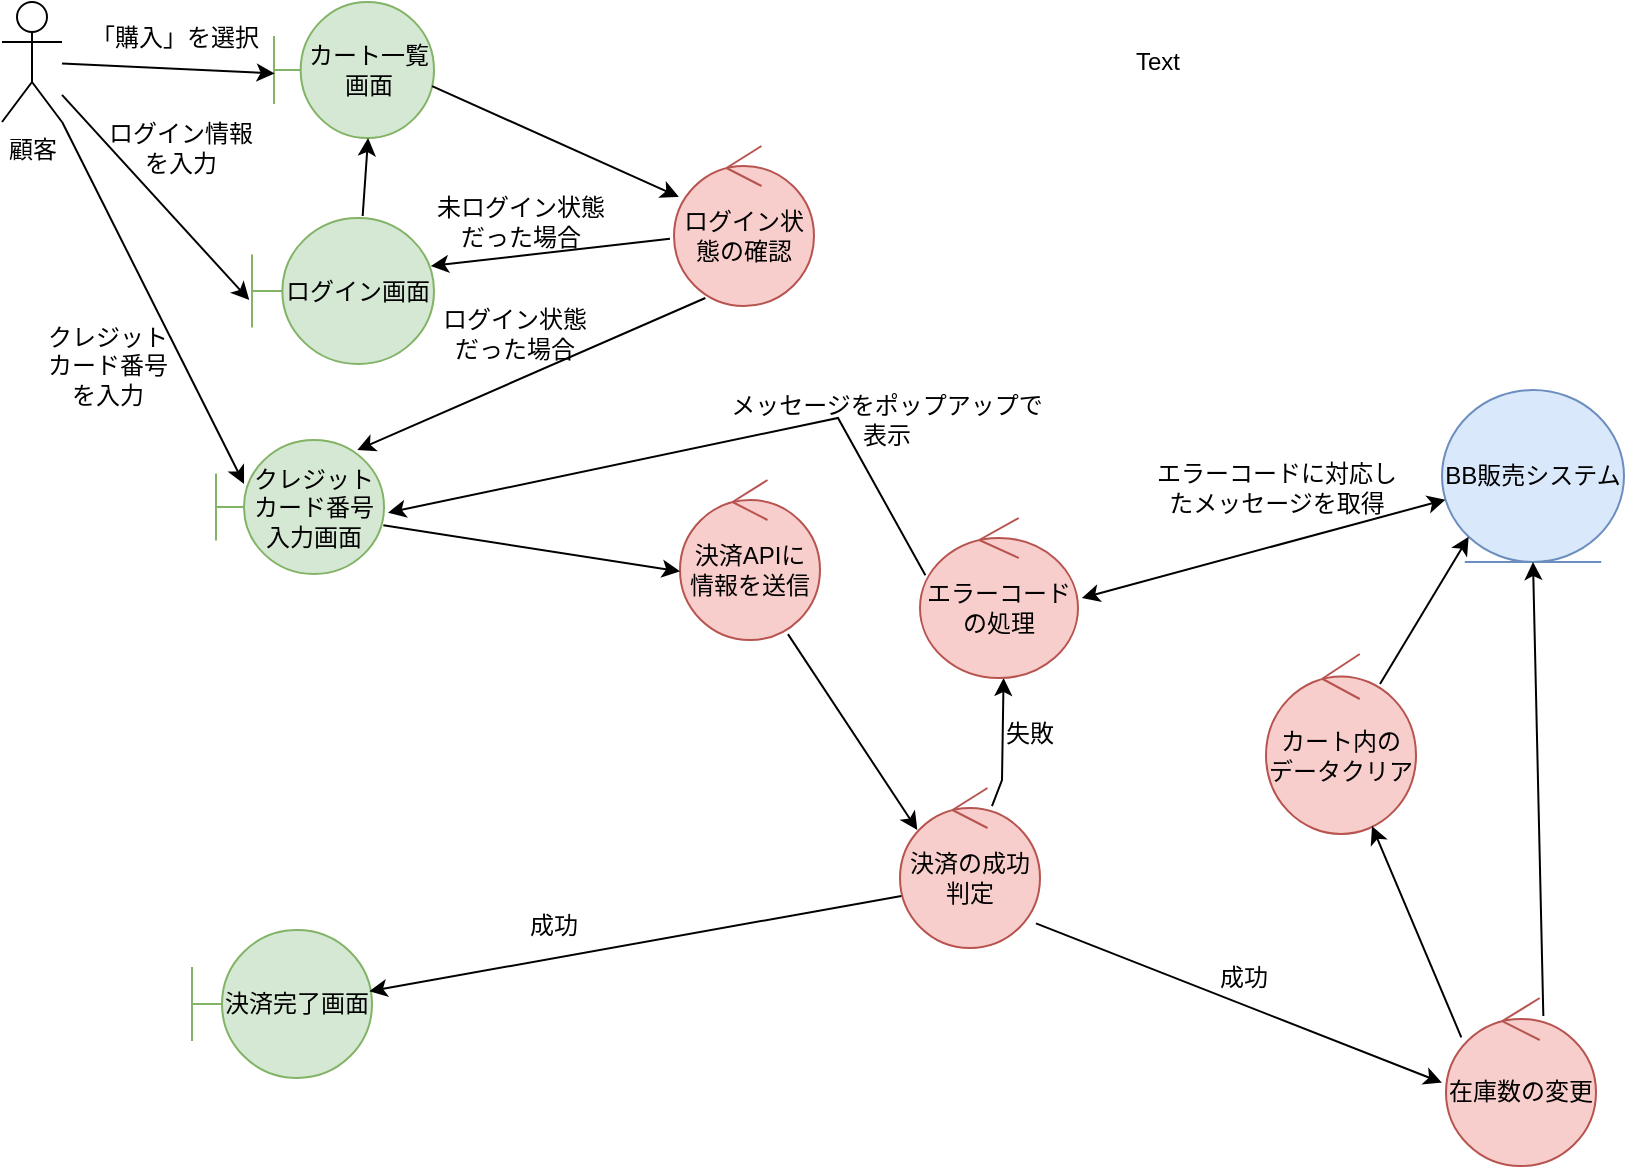 <mxfile>
    <diagram name="ページ1" id="lOJqmfj-AF2IGyaFZty9">
        <mxGraphModel dx="816" dy="419" grid="0" gridSize="10" guides="1" tooltips="1" connect="1" arrows="1" fold="1" page="1" pageScale="1" pageWidth="827" pageHeight="1169" math="0" shadow="0">
            <root>
                <mxCell id="0"/>
                <mxCell id="1" parent="0"/>
                <mxCell id="XFLWg0oDXKJBOEz6R7yy-1" value="顧客" style="shape=umlActor;verticalLabelPosition=bottom;verticalAlign=top;html=1;outlineConnect=0;" parent="1" vertex="1">
                    <mxGeometry x="71" y="61" width="30" height="60" as="geometry"/>
                </mxCell>
                <mxCell id="XFLWg0oDXKJBOEz6R7yy-2" value="カート一覧画面" style="shape=umlBoundary;whiteSpace=wrap;html=1;fillColor=#d5e8d4;strokeColor=#82b366;" parent="1" vertex="1">
                    <mxGeometry x="207" y="61" width="80" height="68" as="geometry"/>
                </mxCell>
                <mxCell id="XFLWg0oDXKJBOEz6R7yy-3" value="" style="endArrow=classic;html=1;rounded=0;entryX=0.004;entryY=0.525;entryDx=0;entryDy=0;entryPerimeter=0;" parent="1" source="XFLWg0oDXKJBOEz6R7yy-1" target="XFLWg0oDXKJBOEz6R7yy-2" edge="1">
                    <mxGeometry width="50" height="50" relative="1" as="geometry">
                        <mxPoint x="373" y="288" as="sourcePoint"/>
                        <mxPoint x="423" y="238" as="targetPoint"/>
                    </mxGeometry>
                </mxCell>
                <mxCell id="XFLWg0oDXKJBOEz6R7yy-4" value="" style="endArrow=classic;html=1;rounded=0;exitX=0.988;exitY=0.618;exitDx=0;exitDy=0;exitPerimeter=0;" parent="1" source="XFLWg0oDXKJBOEz6R7yy-2" target="XFLWg0oDXKJBOEz6R7yy-5" edge="1">
                    <mxGeometry width="50" height="50" relative="1" as="geometry">
                        <mxPoint x="373" y="288" as="sourcePoint"/>
                        <mxPoint x="441" y="131" as="targetPoint"/>
                    </mxGeometry>
                </mxCell>
                <mxCell id="XFLWg0oDXKJBOEz6R7yy-5" value="ログイン状態の確認" style="ellipse;shape=umlControl;whiteSpace=wrap;html=1;fillColor=#f8cecc;strokeColor=#b85450;" parent="1" vertex="1">
                    <mxGeometry x="407" y="133" width="70" height="80" as="geometry"/>
                </mxCell>
                <mxCell id="XFLWg0oDXKJBOEz6R7yy-7" value="" style="endArrow=classic;html=1;rounded=0;entryX=0.982;entryY=0.329;entryDx=0;entryDy=0;entryPerimeter=0;exitX=-0.029;exitY=0.579;exitDx=0;exitDy=0;exitPerimeter=0;" parent="1" source="XFLWg0oDXKJBOEz6R7yy-5" target="XFLWg0oDXKJBOEz6R7yy-10" edge="1">
                    <mxGeometry width="50" height="50" relative="1" as="geometry">
                        <mxPoint x="373" y="288" as="sourcePoint"/>
                        <mxPoint x="423" y="238" as="targetPoint"/>
                    </mxGeometry>
                </mxCell>
                <mxCell id="XFLWg0oDXKJBOEz6R7yy-8" value="「購入」を選択" style="text;html=1;align=center;verticalAlign=middle;whiteSpace=wrap;rounded=0;" parent="1" vertex="1">
                    <mxGeometry x="112" y="64" width="91" height="30" as="geometry"/>
                </mxCell>
                <mxCell id="XFLWg0oDXKJBOEz6R7yy-9" value="未ログイン状態だった場合" style="text;html=1;align=center;verticalAlign=middle;whiteSpace=wrap;rounded=0;" parent="1" vertex="1">
                    <mxGeometry x="284" y="156" width="93" height="30" as="geometry"/>
                </mxCell>
                <mxCell id="XFLWg0oDXKJBOEz6R7yy-10" value="ログイン画面" style="shape=umlBoundary;whiteSpace=wrap;html=1;fillColor=#d5e8d4;strokeColor=#82b366;" parent="1" vertex="1">
                    <mxGeometry x="196" y="169" width="91" height="73" as="geometry"/>
                </mxCell>
                <mxCell id="XFLWg0oDXKJBOEz6R7yy-11" value="" style="endArrow=classic;html=1;rounded=0;exitX=0.608;exitY=-0.014;exitDx=0;exitDy=0;exitPerimeter=0;entryX=0.588;entryY=1;entryDx=0;entryDy=0;entryPerimeter=0;" parent="1" source="XFLWg0oDXKJBOEz6R7yy-10" target="XFLWg0oDXKJBOEz6R7yy-2" edge="1">
                    <mxGeometry width="50" height="50" relative="1" as="geometry">
                        <mxPoint x="249" y="168" as="sourcePoint"/>
                        <mxPoint x="221" y="146" as="targetPoint"/>
                    </mxGeometry>
                </mxCell>
                <mxCell id="XFLWg0oDXKJBOEz6R7yy-12" value="" style="endArrow=classic;html=1;rounded=0;entryX=-0.015;entryY=0.562;entryDx=0;entryDy=0;entryPerimeter=0;" parent="1" source="XFLWg0oDXKJBOEz6R7yy-1" target="XFLWg0oDXKJBOEz6R7yy-10" edge="1">
                    <mxGeometry width="50" height="50" relative="1" as="geometry">
                        <mxPoint x="102" y="92" as="sourcePoint"/>
                        <mxPoint x="423" y="238" as="targetPoint"/>
                    </mxGeometry>
                </mxCell>
                <mxCell id="XFLWg0oDXKJBOEz6R7yy-13" value="クレジットカード番号入力画面" style="shape=umlBoundary;whiteSpace=wrap;html=1;fillColor=#d5e8d4;strokeColor=#82b366;" parent="1" vertex="1">
                    <mxGeometry x="178" y="280" width="84" height="67" as="geometry"/>
                </mxCell>
                <mxCell id="XFLWg0oDXKJBOEz6R7yy-14" value="" style="endArrow=classic;html=1;rounded=0;exitX=0.224;exitY=0.95;exitDx=0;exitDy=0;exitPerimeter=0;entryX=0.841;entryY=0.075;entryDx=0;entryDy=0;entryPerimeter=0;" parent="1" source="XFLWg0oDXKJBOEz6R7yy-5" target="XFLWg0oDXKJBOEz6R7yy-13" edge="1">
                    <mxGeometry width="50" height="50" relative="1" as="geometry">
                        <mxPoint x="373" y="288" as="sourcePoint"/>
                        <mxPoint x="423" y="238" as="targetPoint"/>
                    </mxGeometry>
                </mxCell>
                <mxCell id="XFLWg0oDXKJBOEz6R7yy-15" value="" style="endArrow=classic;html=1;rounded=0;entryX=0.167;entryY=0.328;entryDx=0;entryDy=0;entryPerimeter=0;" parent="1" source="XFLWg0oDXKJBOEz6R7yy-1" target="XFLWg0oDXKJBOEz6R7yy-13" edge="1">
                    <mxGeometry width="50" height="50" relative="1" as="geometry">
                        <mxPoint x="373" y="288" as="sourcePoint"/>
                        <mxPoint x="423" y="238" as="targetPoint"/>
                    </mxGeometry>
                </mxCell>
                <mxCell id="XFLWg0oDXKJBOEz6R7yy-16" value="ログイン状態だった場合" style="text;html=1;align=center;verticalAlign=middle;whiteSpace=wrap;rounded=0;" parent="1" vertex="1">
                    <mxGeometry x="287" y="212" width="81" height="30" as="geometry"/>
                </mxCell>
                <mxCell id="XFLWg0oDXKJBOEz6R7yy-17" value="決済APIに&lt;div&gt;情報を送信&lt;/div&gt;" style="ellipse;shape=umlControl;whiteSpace=wrap;html=1;fillColor=#f8cecc;strokeColor=#b85450;" parent="1" vertex="1">
                    <mxGeometry x="410" y="300" width="70" height="80" as="geometry"/>
                </mxCell>
                <mxCell id="XFLWg0oDXKJBOEz6R7yy-21" value="" style="endArrow=classic;html=1;rounded=0;exitX=0.996;exitY=0.637;exitDx=0;exitDy=0;exitPerimeter=0;entryX=0;entryY=0.571;entryDx=0;entryDy=0;entryPerimeter=0;" parent="1" source="XFLWg0oDXKJBOEz6R7yy-13" target="XFLWg0oDXKJBOEz6R7yy-17" edge="1">
                    <mxGeometry width="50" height="50" relative="1" as="geometry">
                        <mxPoint x="373" y="287" as="sourcePoint"/>
                        <mxPoint x="408" y="386" as="targetPoint"/>
                    </mxGeometry>
                </mxCell>
                <mxCell id="XFLWg0oDXKJBOEz6R7yy-22" value="クレジットカード番号を入力&lt;div&gt;&lt;br&gt;&lt;/div&gt;" style="text;html=1;align=center;verticalAlign=middle;whiteSpace=wrap;rounded=0;" parent="1" vertex="1">
                    <mxGeometry x="89" y="238" width="70" height="24" as="geometry"/>
                </mxCell>
                <mxCell id="XFLWg0oDXKJBOEz6R7yy-23" value="" style="endArrow=classic;html=1;rounded=0;exitX=0.771;exitY=0.963;exitDx=0;exitDy=0;exitPerimeter=0;entryX=0.124;entryY=0.263;entryDx=0;entryDy=0;entryPerimeter=0;" parent="1" source="XFLWg0oDXKJBOEz6R7yy-17" target="XFLWg0oDXKJBOEz6R7yy-24" edge="1">
                    <mxGeometry width="50" height="50" relative="1" as="geometry">
                        <mxPoint x="373" y="287" as="sourcePoint"/>
                        <mxPoint x="597" y="280" as="targetPoint"/>
                    </mxGeometry>
                </mxCell>
                <mxCell id="XFLWg0oDXKJBOEz6R7yy-24" value="決済の成功判定" style="ellipse;shape=umlControl;whiteSpace=wrap;html=1;fillColor=#f8cecc;strokeColor=#b85450;" parent="1" vertex="1">
                    <mxGeometry x="520" y="454" width="70" height="80" as="geometry"/>
                </mxCell>
                <mxCell id="XFLWg0oDXKJBOEz6R7yy-25" value="決済完了画面" style="shape=umlBoundary;whiteSpace=wrap;html=1;fillColor=#d5e8d4;strokeColor=#82b366;" parent="1" vertex="1">
                    <mxGeometry x="166" y="525" width="90" height="74" as="geometry"/>
                </mxCell>
                <mxCell id="XFLWg0oDXKJBOEz6R7yy-26" value="" style="endArrow=classic;html=1;rounded=0;exitX=0.01;exitY=0.675;exitDx=0;exitDy=0;exitPerimeter=0;entryX=0.985;entryY=0.414;entryDx=0;entryDy=0;entryPerimeter=0;" parent="1" source="XFLWg0oDXKJBOEz6R7yy-24" target="XFLWg0oDXKJBOEz6R7yy-25" edge="1">
                    <mxGeometry width="50" height="50" relative="1" as="geometry">
                        <mxPoint x="373" y="387" as="sourcePoint"/>
                        <mxPoint x="423" y="337" as="targetPoint"/>
                    </mxGeometry>
                </mxCell>
                <mxCell id="XFLWg0oDXKJBOEz6R7yy-27" value="成功" style="text;html=1;align=center;verticalAlign=middle;whiteSpace=wrap;rounded=0;" parent="1" vertex="1">
                    <mxGeometry x="308.5" y="502" width="76" height="42" as="geometry"/>
                </mxCell>
                <mxCell id="XFLWg0oDXKJBOEz6R7yy-28" value="" style="endArrow=classic;html=1;rounded=0;entryX=0.529;entryY=1;entryDx=0;entryDy=0;entryPerimeter=0;exitX=0.657;exitY=0.113;exitDx=0;exitDy=0;exitPerimeter=0;" parent="1" source="XFLWg0oDXKJBOEz6R7yy-24" target="XFLWg0oDXKJBOEz6R7yy-29" edge="1">
                    <mxGeometry width="50" height="50" relative="1" as="geometry">
                        <mxPoint x="373" y="387" as="sourcePoint"/>
                        <mxPoint x="345" y="450" as="targetPoint"/>
                        <Array as="points">
                            <mxPoint x="571" y="450"/>
                        </Array>
                    </mxGeometry>
                </mxCell>
                <mxCell id="XFLWg0oDXKJBOEz6R7yy-29" value="エラーコードの処理" style="ellipse;shape=umlControl;whiteSpace=wrap;html=1;fillColor=#f8cecc;strokeColor=#b85450;" parent="1" vertex="1">
                    <mxGeometry x="530" y="319" width="79" height="80" as="geometry"/>
                </mxCell>
                <mxCell id="XFLWg0oDXKJBOEz6R7yy-30" value="BB販売システム" style="ellipse;shape=umlEntity;whiteSpace=wrap;html=1;fillColor=#dae8fc;strokeColor=#6c8ebf;" parent="1" vertex="1">
                    <mxGeometry x="791" y="255" width="91" height="86" as="geometry"/>
                </mxCell>
                <mxCell id="XFLWg0oDXKJBOEz6R7yy-32" value="失敗" style="text;html=1;align=center;verticalAlign=middle;whiteSpace=wrap;rounded=0;" parent="1" vertex="1">
                    <mxGeometry x="555" y="412" width="60" height="30" as="geometry"/>
                </mxCell>
                <mxCell id="XFLWg0oDXKJBOEz6R7yy-33" value="エラーコードに対応したメッセージを取得" style="text;html=1;align=center;verticalAlign=middle;whiteSpace=wrap;rounded=0;" parent="1" vertex="1">
                    <mxGeometry x="643" y="289" width="131" height="30" as="geometry"/>
                </mxCell>
                <mxCell id="XFLWg0oDXKJBOEz6R7yy-35" value="" style="endArrow=classic;startArrow=classic;html=1;rounded=0;exitX=1.024;exitY=0.5;exitDx=0;exitDy=0;exitPerimeter=0;" parent="1" source="XFLWg0oDXKJBOEz6R7yy-29" target="XFLWg0oDXKJBOEz6R7yy-30" edge="1">
                    <mxGeometry width="50" height="50" relative="1" as="geometry">
                        <mxPoint x="555" y="387" as="sourcePoint"/>
                        <mxPoint x="605" y="337" as="targetPoint"/>
                    </mxGeometry>
                </mxCell>
                <mxCell id="XFLWg0oDXKJBOEz6R7yy-36" value="" style="endArrow=classic;html=1;rounded=0;exitX=0.034;exitY=0.358;exitDx=0;exitDy=0;exitPerimeter=0;entryX=1.024;entryY=0.542;entryDx=0;entryDy=0;entryPerimeter=0;" parent="1" source="XFLWg0oDXKJBOEz6R7yy-29" target="XFLWg0oDXKJBOEz6R7yy-13" edge="1">
                    <mxGeometry width="50" height="50" relative="1" as="geometry">
                        <mxPoint x="555" y="387" as="sourcePoint"/>
                        <mxPoint x="323" y="427" as="targetPoint"/>
                        <Array as="points">
                            <mxPoint x="489" y="269"/>
                        </Array>
                    </mxGeometry>
                </mxCell>
                <mxCell id="TAJ6lhDx1A0uZQImCwMc-1" value="メッセージをポップアップで表示" style="text;html=1;align=center;verticalAlign=middle;whiteSpace=wrap;rounded=0;rotation=0;" parent="1" vertex="1">
                    <mxGeometry x="430" y="255" width="167" height="30" as="geometry"/>
                </mxCell>
                <mxCell id="TAJ6lhDx1A0uZQImCwMc-3" value="在庫数の変更" style="ellipse;shape=umlControl;whiteSpace=wrap;html=1;fillColor=#f8cecc;strokeColor=#b85450;" parent="1" vertex="1">
                    <mxGeometry x="793" y="559" width="75" height="84" as="geometry"/>
                </mxCell>
                <mxCell id="TAJ6lhDx1A0uZQImCwMc-6" value="" style="endArrow=classic;html=1;rounded=0;exitX=0.971;exitY=0.846;exitDx=0;exitDy=0;exitPerimeter=0;entryX=-0.027;entryY=0.504;entryDx=0;entryDy=0;entryPerimeter=0;" parent="1" source="XFLWg0oDXKJBOEz6R7yy-24" target="TAJ6lhDx1A0uZQImCwMc-3" edge="1">
                    <mxGeometry width="50" height="50" relative="1" as="geometry">
                        <mxPoint x="444" y="388" as="sourcePoint"/>
                        <mxPoint x="494" y="338" as="targetPoint"/>
                    </mxGeometry>
                </mxCell>
                <mxCell id="TAJ6lhDx1A0uZQImCwMc-7" value="成功" style="text;html=1;align=center;verticalAlign=middle;whiteSpace=wrap;rounded=0;" parent="1" vertex="1">
                    <mxGeometry x="662" y="534" width="60" height="30" as="geometry"/>
                </mxCell>
                <mxCell id="TAJ6lhDx1A0uZQImCwMc-9" value="" style="endArrow=classic;html=1;rounded=0;entryX=0.5;entryY=1;entryDx=0;entryDy=0;exitX=0.649;exitY=0.107;exitDx=0;exitDy=0;exitPerimeter=0;" parent="1" source="TAJ6lhDx1A0uZQImCwMc-3" target="XFLWg0oDXKJBOEz6R7yy-30" edge="1">
                    <mxGeometry width="50" height="50" relative="1" as="geometry">
                        <mxPoint x="822" y="461" as="sourcePoint"/>
                        <mxPoint x="494" y="338" as="targetPoint"/>
                    </mxGeometry>
                </mxCell>
                <mxCell id="TAJ6lhDx1A0uZQImCwMc-12" value="カート内の&lt;div&gt;データクリア&lt;/div&gt;" style="ellipse;shape=umlControl;whiteSpace=wrap;html=1;fillColor=#f8cecc;strokeColor=#b85450;" parent="1" vertex="1">
                    <mxGeometry x="703" y="387" width="75" height="90" as="geometry"/>
                </mxCell>
                <mxCell id="TAJ6lhDx1A0uZQImCwMc-15" value="" style="endArrow=classic;html=1;rounded=0;exitX=0.76;exitY=0.167;exitDx=0;exitDy=0;exitPerimeter=0;entryX=0;entryY=1;entryDx=0;entryDy=0;" parent="1" source="TAJ6lhDx1A0uZQImCwMc-12" target="XFLWg0oDXKJBOEz6R7yy-30" edge="1">
                    <mxGeometry width="50" height="50" relative="1" as="geometry">
                        <mxPoint x="507" y="496" as="sourcePoint"/>
                        <mxPoint x="557" y="446" as="targetPoint"/>
                    </mxGeometry>
                </mxCell>
                <mxCell id="TAJ6lhDx1A0uZQImCwMc-16" value="" style="endArrow=classic;html=1;rounded=0;exitX=0.102;exitY=0.234;exitDx=0;exitDy=0;exitPerimeter=0;entryX=0.707;entryY=0.956;entryDx=0;entryDy=0;entryPerimeter=0;" parent="1" source="TAJ6lhDx1A0uZQImCwMc-3" target="TAJ6lhDx1A0uZQImCwMc-12" edge="1">
                    <mxGeometry width="50" height="50" relative="1" as="geometry">
                        <mxPoint x="486" y="396" as="sourcePoint"/>
                        <mxPoint x="536" y="346" as="targetPoint"/>
                    </mxGeometry>
                </mxCell>
                <mxCell id="3" value="ログイン情報を入力" style="text;html=1;align=center;verticalAlign=middle;whiteSpace=wrap;rounded=0;" vertex="1" parent="1">
                    <mxGeometry x="123" y="119" width="75" height="30" as="geometry"/>
                </mxCell>
                <mxCell id="4" value="Text" style="text;html=1;align=center;verticalAlign=middle;whiteSpace=wrap;rounded=0;" vertex="1" parent="1">
                    <mxGeometry x="619" y="76" width="60" height="30" as="geometry"/>
                </mxCell>
            </root>
        </mxGraphModel>
    </diagram>
</mxfile>